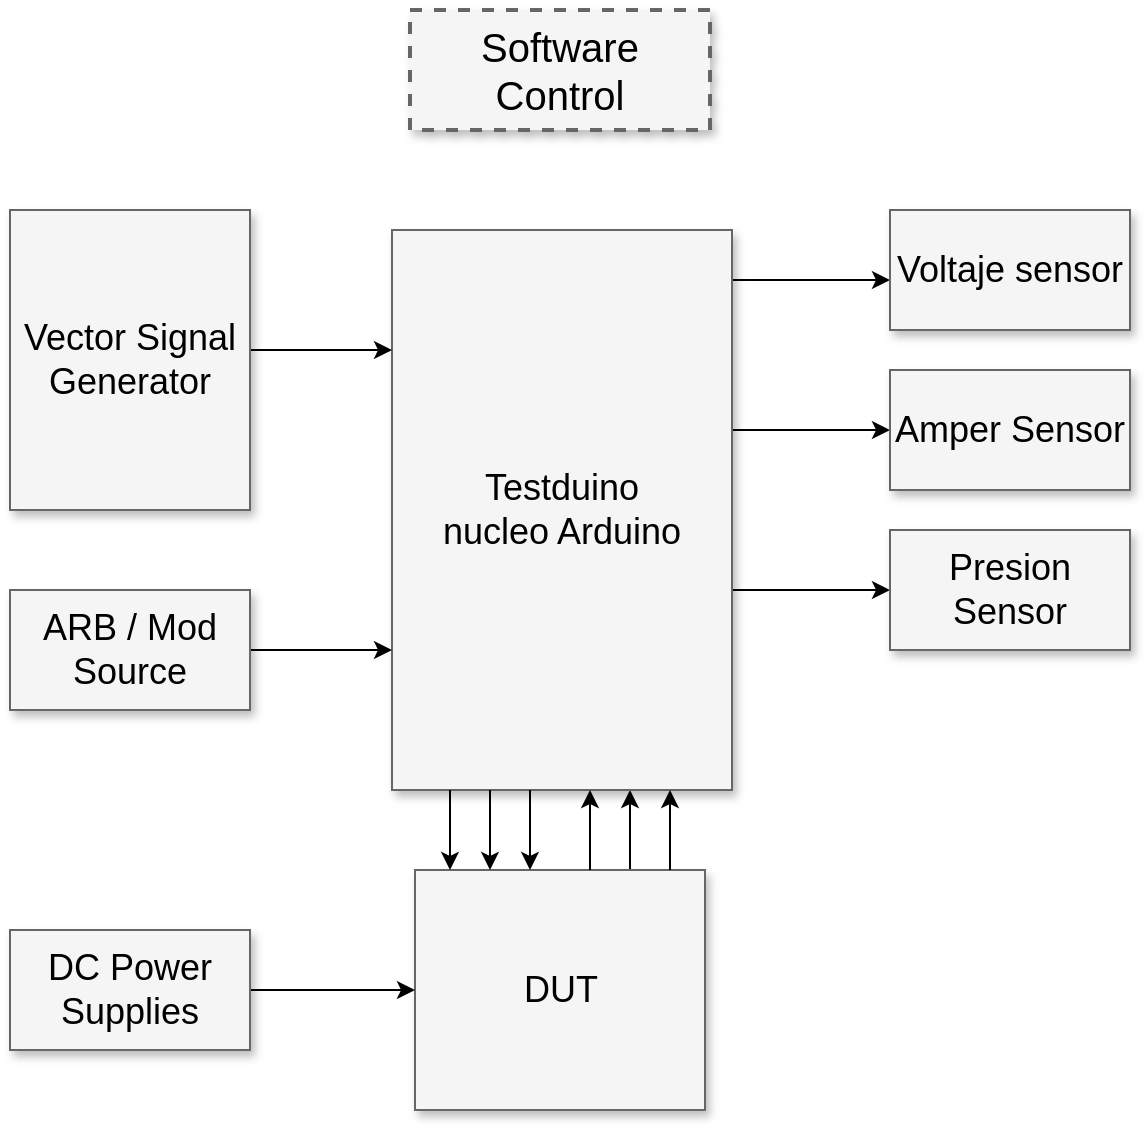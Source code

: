 <mxfile version="15.5.8" type="github">
  <diagram name="Page-1" id="90a13364-a465-7bf4-72fc-28e22215d7a0">
    <mxGraphModel dx="1422" dy="778" grid="1" gridSize="10" guides="1" tooltips="1" connect="1" arrows="1" fold="1" page="1" pageScale="1.5" pageWidth="1169" pageHeight="826" background="none" math="0" shadow="0">
      <root>
        <mxCell id="0" style=";html=1;" />
        <mxCell id="1" style=";html=1;" parent="0" />
        <mxCell id="3a17f1ce550125da-1" value="Software Control" style="whiteSpace=wrap;html=1;shadow=1;fontSize=20;fillColor=#f5f5f5;strokeColor=#666666;strokeWidth=2;dashed=1;" parent="1" vertex="1">
          <mxGeometry x="797" y="344" width="150" height="60" as="geometry" />
        </mxCell>
        <mxCell id="3a17f1ce550125da-13" style="edgeStyle=elbowEdgeStyle;rounded=0;html=1;startArrow=none;startFill=0;jettySize=auto;orthogonalLoop=1;fontSize=18;elbow=vertical;" parent="1" source="3a17f1ce550125da-2" target="3a17f1ce550125da-4" edge="1">
          <mxGeometry relative="1" as="geometry" />
        </mxCell>
        <mxCell id="3a17f1ce550125da-14" style="edgeStyle=elbowEdgeStyle;rounded=0;html=1;startArrow=none;startFill=0;jettySize=auto;orthogonalLoop=1;fontSize=18;elbow=vertical;" parent="1" source="3a17f1ce550125da-2" target="3a17f1ce550125da-5" edge="1">
          <mxGeometry relative="1" as="geometry" />
        </mxCell>
        <mxCell id="3a17f1ce550125da-15" style="edgeStyle=elbowEdgeStyle;rounded=0;html=1;startArrow=none;startFill=0;jettySize=auto;orthogonalLoop=1;fontSize=18;elbow=vertical;" parent="1" source="3a17f1ce550125da-2" target="3a17f1ce550125da-6" edge="1">
          <mxGeometry relative="1" as="geometry" />
        </mxCell>
        <mxCell id="3a17f1ce550125da-17" style="edgeStyle=elbowEdgeStyle;rounded=0;html=1;startArrow=none;startFill=0;jettySize=auto;orthogonalLoop=1;fontSize=18;" parent="1" source="3a17f1ce550125da-10" target="3a17f1ce550125da-2" edge="1">
          <mxGeometry relative="1" as="geometry">
            <Array as="points">
              <mxPoint x="907" y="754" />
            </Array>
          </mxGeometry>
        </mxCell>
        <mxCell id="3a17f1ce550125da-2" value="Testduino&lt;br&gt;nucleo Arduino" style="whiteSpace=wrap;html=1;shadow=1;fontSize=18;fillColor=#f5f5f5;strokeColor=#666666;" parent="1" vertex="1">
          <mxGeometry x="788" y="454" width="170" height="280" as="geometry" />
        </mxCell>
        <mxCell id="3a17f1ce550125da-4" value="Voltaje sensor" style="whiteSpace=wrap;html=1;shadow=1;fontSize=18;fillColor=#f5f5f5;strokeColor=#666666;" parent="1" vertex="1">
          <mxGeometry x="1037" y="444" width="120" height="60" as="geometry" />
        </mxCell>
        <mxCell id="3a17f1ce550125da-5" value="Amper Sensor" style="whiteSpace=wrap;html=1;shadow=1;fontSize=18;fillColor=#f5f5f5;strokeColor=#666666;" parent="1" vertex="1">
          <mxGeometry x="1037" y="524" width="120" height="60" as="geometry" />
        </mxCell>
        <mxCell id="3a17f1ce550125da-6" value="Presion Sensor" style="whiteSpace=wrap;html=1;shadow=1;fontSize=18;fillColor=#f5f5f5;strokeColor=#666666;" parent="1" vertex="1">
          <mxGeometry x="1037" y="604" width="120" height="60" as="geometry" />
        </mxCell>
        <mxCell id="3a17f1ce550125da-20" style="edgeStyle=elbowEdgeStyle;rounded=0;html=1;startArrow=none;startFill=0;jettySize=auto;orthogonalLoop=1;fontSize=18;elbow=vertical;" parent="1" source="3a17f1ce550125da-8" target="3a17f1ce550125da-2" edge="1">
          <mxGeometry relative="1" as="geometry">
            <Array as="points">
              <mxPoint x="757" y="514" />
            </Array>
          </mxGeometry>
        </mxCell>
        <mxCell id="3a17f1ce550125da-8" value="Vector Signal Generator" style="whiteSpace=wrap;html=1;shadow=1;fontSize=18;fillColor=#f5f5f5;strokeColor=#666666;" parent="1" vertex="1">
          <mxGeometry x="597" y="444" width="120" height="150" as="geometry" />
        </mxCell>
        <mxCell id="3a17f1ce550125da-21" style="edgeStyle=elbowEdgeStyle;rounded=0;html=1;startArrow=none;startFill=0;jettySize=auto;orthogonalLoop=1;fontSize=18;elbow=vertical;" parent="1" source="3a17f1ce550125da-9" target="3a17f1ce550125da-2" edge="1">
          <mxGeometry relative="1" as="geometry" />
        </mxCell>
        <mxCell id="3a17f1ce550125da-9" value="ARB / Mod Source" style="whiteSpace=wrap;html=1;shadow=1;fontSize=18;fillColor=#f5f5f5;strokeColor=#666666;" parent="1" vertex="1">
          <mxGeometry x="597" y="634" width="120" height="60" as="geometry" />
        </mxCell>
        <mxCell id="3a17f1ce550125da-10" value="DUT" style="whiteSpace=wrap;html=1;shadow=1;fontSize=18;fillColor=#f5f5f5;strokeColor=#666666;" parent="1" vertex="1">
          <mxGeometry x="799.5" y="774" width="145" height="120" as="geometry" />
        </mxCell>
        <mxCell id="3a17f1ce550125da-18" style="edgeStyle=elbowEdgeStyle;rounded=0;html=1;startArrow=none;startFill=0;jettySize=auto;orthogonalLoop=1;fontSize=18;elbow=vertical;" parent="1" source="3a17f1ce550125da-11" target="3a17f1ce550125da-10" edge="1">
          <mxGeometry relative="1" as="geometry" />
        </mxCell>
        <mxCell id="3a17f1ce550125da-11" value="DC Power Supplies" style="whiteSpace=wrap;html=1;shadow=1;fontSize=18;fillColor=#f5f5f5;strokeColor=#666666;" parent="1" vertex="1">
          <mxGeometry x="597" y="804" width="120" height="60" as="geometry" />
        </mxCell>
        <mxCell id="3a17f1ce550125da-22" style="edgeStyle=elbowEdgeStyle;rounded=0;html=1;startArrow=none;startFill=0;jettySize=auto;orthogonalLoop=1;fontSize=18;" parent="1" source="3a17f1ce550125da-10" target="3a17f1ce550125da-2" edge="1">
          <mxGeometry relative="1" as="geometry">
            <mxPoint x="937" y="784" as="sourcePoint" />
            <mxPoint x="937" y="744" as="targetPoint" />
            <Array as="points">
              <mxPoint x="927" y="754" />
              <mxPoint x="907" y="754" />
            </Array>
          </mxGeometry>
        </mxCell>
        <mxCell id="3a17f1ce550125da-23" style="edgeStyle=elbowEdgeStyle;rounded=0;html=1;startArrow=none;startFill=0;jettySize=auto;orthogonalLoop=1;fontSize=18;" parent="1" edge="1">
          <mxGeometry relative="1" as="geometry">
            <mxPoint x="887" y="774" as="sourcePoint" />
            <mxPoint x="887" y="734" as="targetPoint" />
            <Array as="points">
              <mxPoint x="887" y="754" />
              <mxPoint x="887" y="754" />
            </Array>
          </mxGeometry>
        </mxCell>
        <mxCell id="3a17f1ce550125da-24" style="edgeStyle=elbowEdgeStyle;rounded=0;html=1;startArrow=none;startFill=0;jettySize=auto;orthogonalLoop=1;fontSize=18;" parent="1" edge="1">
          <mxGeometry relative="1" as="geometry">
            <mxPoint x="857" y="734" as="sourcePoint" />
            <mxPoint x="857" y="774" as="targetPoint" />
            <Array as="points">
              <mxPoint x="857" y="754" />
              <mxPoint x="887" y="764" />
            </Array>
          </mxGeometry>
        </mxCell>
        <mxCell id="3a17f1ce550125da-25" style="edgeStyle=elbowEdgeStyle;rounded=0;html=1;startArrow=none;startFill=0;jettySize=auto;orthogonalLoop=1;fontSize=18;" parent="1" edge="1">
          <mxGeometry relative="1" as="geometry">
            <mxPoint x="837" y="734" as="sourcePoint" />
            <mxPoint x="837" y="774" as="targetPoint" />
            <Array as="points">
              <mxPoint x="837" y="754" />
              <mxPoint x="867" y="764" />
            </Array>
          </mxGeometry>
        </mxCell>
        <mxCell id="3a17f1ce550125da-26" style="edgeStyle=elbowEdgeStyle;rounded=0;html=1;startArrow=none;startFill=0;jettySize=auto;orthogonalLoop=1;fontSize=18;" parent="1" edge="1">
          <mxGeometry relative="1" as="geometry">
            <mxPoint x="817" y="734" as="sourcePoint" />
            <mxPoint x="817" y="774" as="targetPoint" />
            <Array as="points">
              <mxPoint x="817" y="754" />
              <mxPoint x="847" y="764" />
            </Array>
          </mxGeometry>
        </mxCell>
      </root>
    </mxGraphModel>
  </diagram>
</mxfile>
